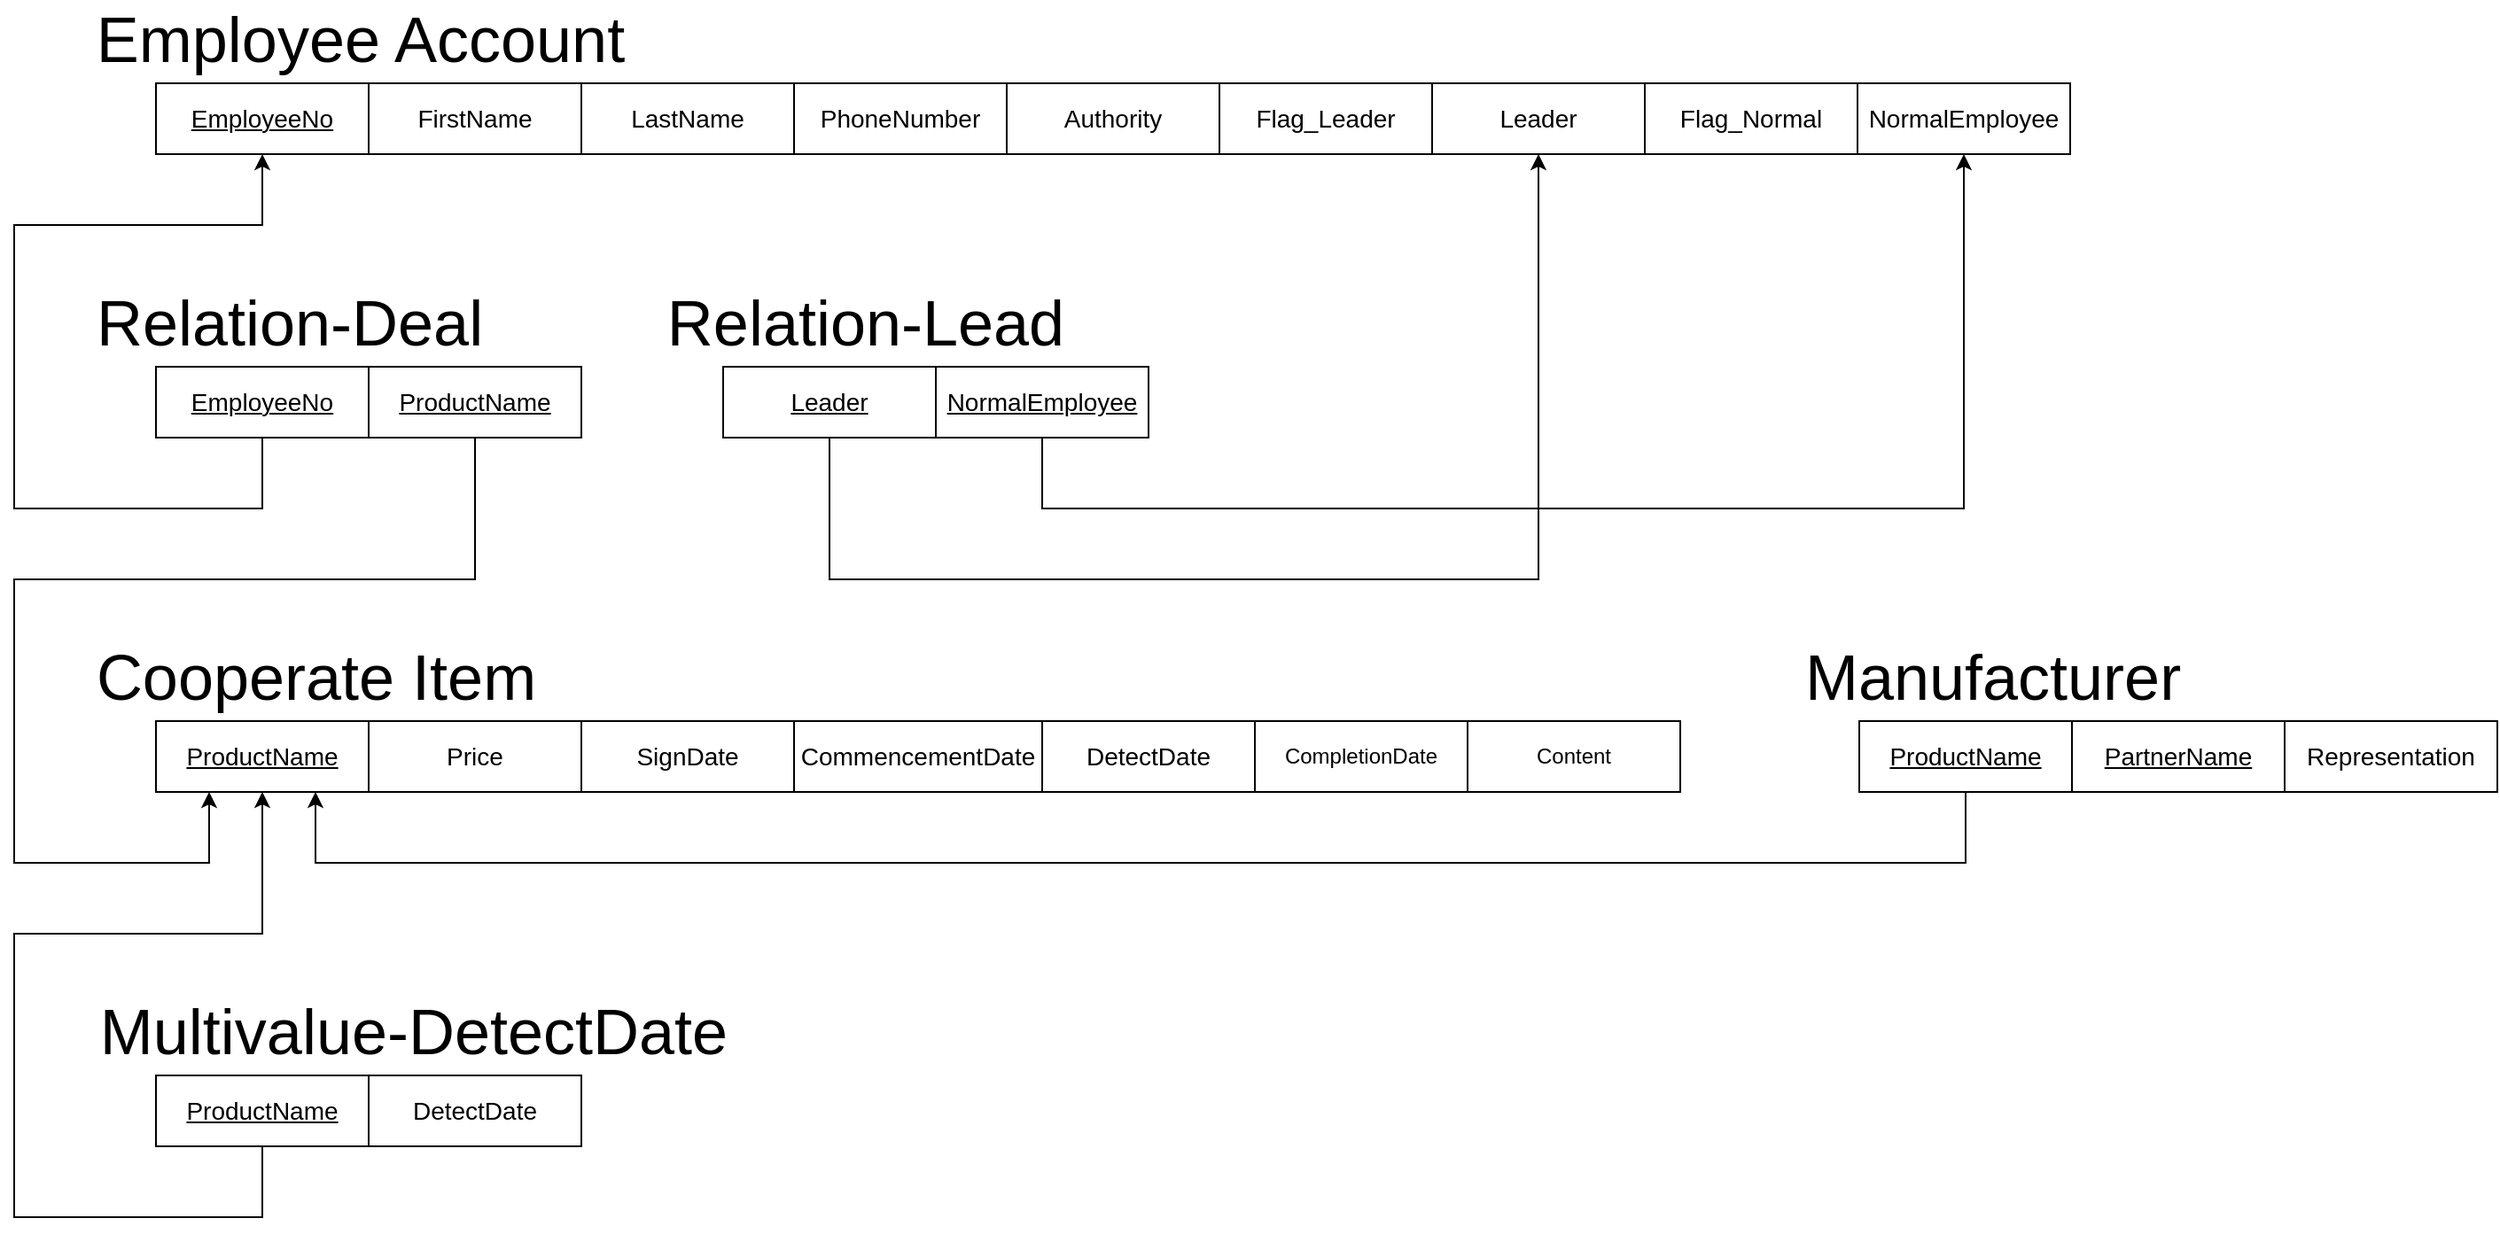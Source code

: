 <mxfile version="13.0.9"><diagram id="dJ9BTccHqsY0jaKOcqgI" name="Page-1"><mxGraphModel dx="1936" dy="713" grid="1" gridSize="10" guides="1" tooltips="1" connect="1" arrows="1" fold="1" page="1" pageScale="1" pageWidth="827" pageHeight="1169" math="0" shadow="0"><root><mxCell id="0"/><mxCell id="1" parent="0"/><mxCell id="4qvds39B6sb1z7RTtSxi-1" value="&lt;u&gt;&lt;font style=&quot;font-size: 14px&quot;&gt;EmployeeNo&lt;/font&gt;&lt;/u&gt;" style="rounded=0;whiteSpace=wrap;html=1;" vertex="1" parent="1"><mxGeometry x="120" y="120" width="120" height="40" as="geometry"/></mxCell><mxCell id="4qvds39B6sb1z7RTtSxi-2" value="&lt;font style=&quot;font-size: 14px&quot;&gt;FirstName&lt;/font&gt;" style="rounded=0;whiteSpace=wrap;html=1;" vertex="1" parent="1"><mxGeometry x="240" y="120" width="120" height="40" as="geometry"/></mxCell><mxCell id="4qvds39B6sb1z7RTtSxi-3" value="&lt;font style=&quot;font-size: 14px&quot;&gt;LastName&lt;/font&gt;" style="rounded=0;whiteSpace=wrap;html=1;" vertex="1" parent="1"><mxGeometry x="360" y="120" width="120" height="40" as="geometry"/></mxCell><mxCell id="4qvds39B6sb1z7RTtSxi-5" value="&lt;font style=&quot;font-size: 14px&quot;&gt;Authority&lt;/font&gt;" style="rounded=0;whiteSpace=wrap;html=1;" vertex="1" parent="1"><mxGeometry x="600" y="120" width="120" height="40" as="geometry"/></mxCell><mxCell id="4qvds39B6sb1z7RTtSxi-6" value="&lt;font style=&quot;font-size: 14px&quot;&gt;Flag_Leader&lt;/font&gt;" style="rounded=0;whiteSpace=wrap;html=1;" vertex="1" parent="1"><mxGeometry x="720" y="120" width="120" height="40" as="geometry"/></mxCell><mxCell id="4qvds39B6sb1z7RTtSxi-7" value="&lt;font style=&quot;font-size: 14px&quot;&gt;Leader&lt;/font&gt;" style="rounded=0;whiteSpace=wrap;html=1;" vertex="1" parent="1"><mxGeometry x="840" y="120" width="120" height="40" as="geometry"/></mxCell><mxCell id="4qvds39B6sb1z7RTtSxi-8" value="&lt;font style=&quot;font-size: 14px&quot;&gt;Flag_Normal&lt;/font&gt;" style="rounded=0;whiteSpace=wrap;html=1;" vertex="1" parent="1"><mxGeometry x="960" y="120" width="120" height="40" as="geometry"/></mxCell><mxCell id="4qvds39B6sb1z7RTtSxi-9" value="&lt;font style=&quot;font-size: 14px&quot;&gt;NormalEmployee&lt;/font&gt;" style="rounded=0;whiteSpace=wrap;html=1;" vertex="1" parent="1"><mxGeometry x="1080" y="120" width="120" height="40" as="geometry"/></mxCell><mxCell id="4qvds39B6sb1z7RTtSxi-10" value="&lt;font style=&quot;font-size: 36px&quot;&gt;Employee Account&lt;/font&gt;" style="text;html=1;align=center;verticalAlign=middle;resizable=0;points=[];autosize=1;" vertex="1" parent="1"><mxGeometry x="80" y="80" width="310" height="30" as="geometry"/></mxCell><mxCell id="4qvds39B6sb1z7RTtSxi-11" value="&lt;font style=&quot;font-size: 36px&quot;&gt;Cooperate Item&amp;nbsp;&lt;/font&gt;" style="text;html=1;align=center;verticalAlign=middle;resizable=0;points=[];autosize=1;" vertex="1" parent="1"><mxGeometry x="80" y="440" width="270" height="30" as="geometry"/></mxCell><mxCell id="4qvds39B6sb1z7RTtSxi-12" value="&lt;span style=&quot;font-size: 14px&quot;&gt;&lt;u&gt;ProductName&lt;/u&gt;&lt;/span&gt;" style="rounded=0;whiteSpace=wrap;html=1;" vertex="1" parent="1"><mxGeometry x="120" y="480" width="120" height="40" as="geometry"/></mxCell><mxCell id="4qvds39B6sb1z7RTtSxi-13" value="&lt;font style=&quot;font-size: 14px&quot;&gt;Price&lt;/font&gt;" style="rounded=0;whiteSpace=wrap;html=1;" vertex="1" parent="1"><mxGeometry x="240" y="480" width="120" height="40" as="geometry"/></mxCell><mxCell id="4qvds39B6sb1z7RTtSxi-14" value="&lt;font style=&quot;font-size: 14px&quot;&gt;SignDate&lt;/font&gt;" style="rounded=0;whiteSpace=wrap;html=1;" vertex="1" parent="1"><mxGeometry x="360" y="480" width="120" height="40" as="geometry"/></mxCell><mxCell id="4qvds39B6sb1z7RTtSxi-16" value="&lt;font style=&quot;font-size: 14px&quot;&gt;DetectDate&lt;/font&gt;" style="rounded=0;whiteSpace=wrap;html=1;" vertex="1" parent="1"><mxGeometry x="620" y="480" width="120" height="40" as="geometry"/></mxCell><mxCell id="4qvds39B6sb1z7RTtSxi-17" value="CompletionDate" style="rounded=0;whiteSpace=wrap;html=1;" vertex="1" parent="1"><mxGeometry x="740" y="480" width="120" height="40" as="geometry"/></mxCell><mxCell id="4qvds39B6sb1z7RTtSxi-18" value="Content" style="rounded=0;whiteSpace=wrap;html=1;" vertex="1" parent="1"><mxGeometry x="860" y="480" width="120" height="40" as="geometry"/></mxCell><mxCell id="4qvds39B6sb1z7RTtSxi-21" value="&lt;font style=&quot;font-size: 14px&quot;&gt;PhoneNumber&lt;/font&gt;" style="rounded=0;whiteSpace=wrap;html=1;" vertex="1" parent="1"><mxGeometry x="480" y="120" width="120" height="40" as="geometry"/></mxCell><mxCell id="4qvds39B6sb1z7RTtSxi-22" value="&lt;span style=&quot;font-size: 14px&quot;&gt;CommencementDate&lt;/span&gt;" style="rounded=0;whiteSpace=wrap;html=1;" vertex="1" parent="1"><mxGeometry x="480" y="480" width="140" height="40" as="geometry"/></mxCell><mxCell id="4qvds39B6sb1z7RTtSxi-24" value="&lt;font style=&quot;font-size: 36px&quot;&gt;Manufacturer&lt;/font&gt;" style="text;html=1;align=center;verticalAlign=middle;resizable=0;points=[];autosize=1;" vertex="1" parent="1"><mxGeometry x="1041" y="440" width="230" height="30" as="geometry"/></mxCell><mxCell id="4qvds39B6sb1z7RTtSxi-49" style="edgeStyle=orthogonalEdgeStyle;rounded=0;orthogonalLoop=1;jettySize=auto;html=1;entryX=0.75;entryY=1;entryDx=0;entryDy=0;" edge="1" parent="1" source="4qvds39B6sb1z7RTtSxi-25" target="4qvds39B6sb1z7RTtSxi-12"><mxGeometry relative="1" as="geometry"><Array as="points"><mxPoint x="1141" y="560"/><mxPoint x="210" y="560"/></Array></mxGeometry></mxCell><mxCell id="4qvds39B6sb1z7RTtSxi-25" value="&lt;span style=&quot;font-size: 14px&quot;&gt;&lt;u&gt;ProductName&lt;/u&gt;&lt;/span&gt;" style="rounded=0;whiteSpace=wrap;html=1;" vertex="1" parent="1"><mxGeometry x="1081" y="480" width="120" height="40" as="geometry"/></mxCell><mxCell id="4qvds39B6sb1z7RTtSxi-26" value="&lt;font style=&quot;font-size: 14px&quot;&gt;&lt;u&gt;PartnerName&lt;/u&gt;&lt;/font&gt;" style="rounded=0;whiteSpace=wrap;html=1;" vertex="1" parent="1"><mxGeometry x="1201" y="480" width="120" height="40" as="geometry"/></mxCell><mxCell id="4qvds39B6sb1z7RTtSxi-27" value="&lt;span style=&quot;font-size: 14px&quot;&gt;Representation&lt;/span&gt;" style="rounded=0;whiteSpace=wrap;html=1;" vertex="1" parent="1"><mxGeometry x="1321" y="480" width="120" height="40" as="geometry"/></mxCell><mxCell id="4qvds39B6sb1z7RTtSxi-33" value="&lt;font style=&quot;font-size: 36px&quot;&gt;Relation-Lead&lt;/font&gt;" style="text;html=1;align=center;verticalAlign=middle;resizable=0;points=[];autosize=1;" vertex="1" parent="1"><mxGeometry x="400" y="240" width="240" height="30" as="geometry"/></mxCell><mxCell id="4qvds39B6sb1z7RTtSxi-36" style="edgeStyle=orthogonalEdgeStyle;rounded=0;orthogonalLoop=1;jettySize=auto;html=1;entryX=0.5;entryY=1;entryDx=0;entryDy=0;" edge="1" parent="1" source="4qvds39B6sb1z7RTtSxi-34" target="4qvds39B6sb1z7RTtSxi-7"><mxGeometry relative="1" as="geometry"><Array as="points"><mxPoint x="500" y="400"/><mxPoint x="900" y="400"/></Array></mxGeometry></mxCell><mxCell id="4qvds39B6sb1z7RTtSxi-34" value="&lt;font style=&quot;font-size: 14px&quot;&gt;&lt;u&gt;Leader&lt;/u&gt;&lt;/font&gt;" style="rounded=0;whiteSpace=wrap;html=1;" vertex="1" parent="1"><mxGeometry x="440" y="280" width="120" height="40" as="geometry"/></mxCell><mxCell id="4qvds39B6sb1z7RTtSxi-37" style="edgeStyle=orthogonalEdgeStyle;rounded=0;orthogonalLoop=1;jettySize=auto;html=1;entryX=0.5;entryY=1;entryDx=0;entryDy=0;exitX=0.5;exitY=1;exitDx=0;exitDy=0;" edge="1" parent="1" source="4qvds39B6sb1z7RTtSxi-35" target="4qvds39B6sb1z7RTtSxi-9"><mxGeometry relative="1" as="geometry"><Array as="points"><mxPoint x="620" y="360"/><mxPoint x="1140" y="360"/></Array></mxGeometry></mxCell><mxCell id="4qvds39B6sb1z7RTtSxi-35" value="&lt;font style=&quot;font-size: 14px&quot;&gt;&lt;u&gt;NormalEmployee&lt;/u&gt;&lt;/font&gt;" style="rounded=0;whiteSpace=wrap;html=1;" vertex="1" parent="1"><mxGeometry x="560" y="280" width="120" height="40" as="geometry"/></mxCell><mxCell id="4qvds39B6sb1z7RTtSxi-39" value="&lt;font style=&quot;font-size: 36px&quot;&gt;Relation-Deal&lt;/font&gt;" style="text;html=1;align=center;verticalAlign=middle;resizable=0;points=[];autosize=1;" vertex="1" parent="1"><mxGeometry x="80" y="240" width="230" height="30" as="geometry"/></mxCell><mxCell id="4qvds39B6sb1z7RTtSxi-43" style="edgeStyle=orthogonalEdgeStyle;rounded=0;orthogonalLoop=1;jettySize=auto;html=1;entryX=0.5;entryY=1;entryDx=0;entryDy=0;" edge="1" parent="1" source="4qvds39B6sb1z7RTtSxi-41" target="4qvds39B6sb1z7RTtSxi-1"><mxGeometry relative="1" as="geometry"><Array as="points"><mxPoint x="180" y="360"/><mxPoint x="40" y="360"/><mxPoint x="40" y="200"/><mxPoint x="180" y="200"/></Array></mxGeometry></mxCell><mxCell id="4qvds39B6sb1z7RTtSxi-41" value="&lt;u&gt;&lt;font style=&quot;font-size: 14px&quot;&gt;EmployeeNo&lt;/font&gt;&lt;/u&gt;" style="rounded=0;whiteSpace=wrap;html=1;" vertex="1" parent="1"><mxGeometry x="120" y="280" width="120" height="40" as="geometry"/></mxCell><mxCell id="4qvds39B6sb1z7RTtSxi-44" style="edgeStyle=orthogonalEdgeStyle;rounded=0;orthogonalLoop=1;jettySize=auto;html=1;entryX=0.25;entryY=1;entryDx=0;entryDy=0;" edge="1" parent="1" source="4qvds39B6sb1z7RTtSxi-42" target="4qvds39B6sb1z7RTtSxi-12"><mxGeometry relative="1" as="geometry"><Array as="points"><mxPoint x="300" y="400"/><mxPoint x="40" y="400"/><mxPoint x="40" y="560"/><mxPoint x="150" y="560"/></Array></mxGeometry></mxCell><mxCell id="4qvds39B6sb1z7RTtSxi-42" value="&lt;span style=&quot;font-size: 14px&quot;&gt;&lt;u&gt;ProductName&lt;/u&gt;&lt;/span&gt;" style="rounded=0;whiteSpace=wrap;html=1;" vertex="1" parent="1"><mxGeometry x="240" y="280" width="120" height="40" as="geometry"/></mxCell><mxCell id="4qvds39B6sb1z7RTtSxi-45" value="&lt;font style=&quot;font-size: 36px&quot;&gt;Multivalue-DetectDate&lt;/font&gt;" style="text;html=1;align=center;verticalAlign=middle;resizable=0;points=[];autosize=1;" vertex="1" parent="1"><mxGeometry x="80" y="640" width="370" height="30" as="geometry"/></mxCell><mxCell id="4qvds39B6sb1z7RTtSxi-48" style="edgeStyle=orthogonalEdgeStyle;rounded=0;orthogonalLoop=1;jettySize=auto;html=1;entryX=0.5;entryY=1;entryDx=0;entryDy=0;" edge="1" parent="1" source="4qvds39B6sb1z7RTtSxi-46" target="4qvds39B6sb1z7RTtSxi-12"><mxGeometry relative="1" as="geometry"><Array as="points"><mxPoint x="180" y="760"/><mxPoint x="40" y="760"/><mxPoint x="40" y="600"/><mxPoint x="180" y="600"/></Array></mxGeometry></mxCell><mxCell id="4qvds39B6sb1z7RTtSxi-46" value="&lt;span style=&quot;font-size: 14px&quot;&gt;&lt;u&gt;ProductName&lt;/u&gt;&lt;/span&gt;" style="rounded=0;whiteSpace=wrap;html=1;" vertex="1" parent="1"><mxGeometry x="120" y="680" width="120" height="40" as="geometry"/></mxCell><mxCell id="4qvds39B6sb1z7RTtSxi-47" value="&lt;font style=&quot;font-size: 14px&quot;&gt;DetectDate&lt;/font&gt;" style="rounded=0;whiteSpace=wrap;html=1;" vertex="1" parent="1"><mxGeometry x="240" y="680" width="120" height="40" as="geometry"/></mxCell></root></mxGraphModel></diagram></mxfile>